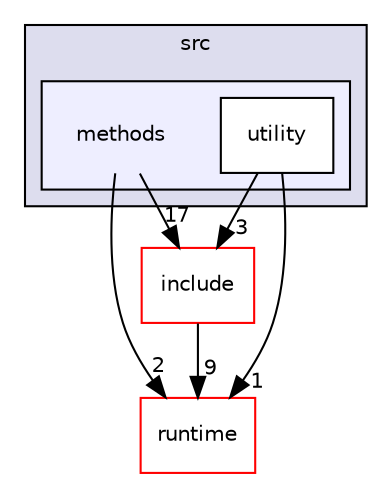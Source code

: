 digraph "methods" {
  compound=true
  node [ fontsize="10", fontname="Helvetica"];
  edge [ labelfontsize="10", labelfontname="Helvetica"];
  subgraph clusterdir_c97a612163e380b45c407a9992d45cb5 {
    graph [ bgcolor="#ddddee", pencolor="black", label="src" fontname="Helvetica", fontsize="10", URL="dir_c97a612163e380b45c407a9992d45cb5.html"]
  subgraph clusterdir_f3aa04228f1472da1269499608c43564 {
    graph [ bgcolor="#eeeeff", pencolor="black", label="" URL="dir_f3aa04228f1472da1269499608c43564.html"];
    dir_f3aa04228f1472da1269499608c43564 [shape=plaintext label="methods"];
  dir_5e243b881599028e1370f1075d771b32 [shape=box label="utility" fillcolor="white" style="filled" URL="dir_5e243b881599028e1370f1075d771b32.html"];
  }
  }
  dir_2fa8417925308be52a9c60106667e5c1 [shape=box label="include" fillcolor="white" style="filled" color="red" URL="dir_2fa8417925308be52a9c60106667e5c1.html"];
  dir_bacc0c93d90f14ec72dd74ece09979fb [shape=box label="runtime" fillcolor="white" style="filled" color="red" URL="dir_bacc0c93d90f14ec72dd74ece09979fb.html"];
  dir_2fa8417925308be52a9c60106667e5c1->dir_bacc0c93d90f14ec72dd74ece09979fb [headlabel="9", labeldistance=1.5 headhref="dir_000004_000019.html"];
  dir_f3aa04228f1472da1269499608c43564->dir_2fa8417925308be52a9c60106667e5c1 [headlabel="17", labeldistance=1.5 headhref="dir_000011_000004.html"];
  dir_f3aa04228f1472da1269499608c43564->dir_bacc0c93d90f14ec72dd74ece09979fb [headlabel="2", labeldistance=1.5 headhref="dir_000011_000019.html"];
  dir_5e243b881599028e1370f1075d771b32->dir_2fa8417925308be52a9c60106667e5c1 [headlabel="3", labeldistance=1.5 headhref="dir_000029_000004.html"];
  dir_5e243b881599028e1370f1075d771b32->dir_bacc0c93d90f14ec72dd74ece09979fb [headlabel="1", labeldistance=1.5 headhref="dir_000029_000019.html"];
}
